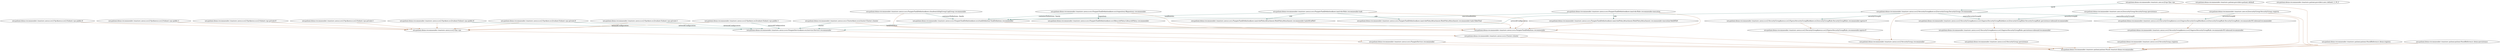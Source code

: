 strict digraph {
    Resource0 [label="urn:pulumi:demo-recommender::teastore::awsx:x:ec2:Vpc$aws:ec2/subnet:Subnet::vpc-private-0"];
    Resource0 -> Resource1 [color = "#AA6639"];
    Resource0 -> Resource2 [color = "#246C60", label = "networkConfiguration"];
    Resource3 [label="urn:pulumi:demo-recommender::teastore::awsx:x:ecs:FargateTaskDefinition$aws:iam/role:Role::recommender-task"];
    Resource3 -> Resource4 [color = "#246C60", label = "role"];
    Resource3 -> Resource5 [color = "#AA6639"];
    Resource3 -> Resource6 [color = "#246C60", label = "taskRoleArn"];
    Resource3 -> Resource7 [color = "#246C60", label = "role"];
    Resource8 [label="urn:pulumi:demo-recommender::teastore::awsx:x:ec2:SecurityGroup$awsx:x:ec2:EgressSecurityGroupRule$aws:ec2/securityGroupRule:SecurityGroupRule::recommender-egress-0"];
    Resource8 -> Resource9 [color = "#AA6639"];
    Resource10 [label="urn:pulumi:demo-recommender::teastore::awsx:x:ec2:SecurityGroup::recommender"];
    Resource10 -> Resource11 [color = "#AA6639"];
    Resource12 [label="urn:pulumi:demo-recommender::teastore::awsx:x:ec2:SecurityGroup::registry"];
    Resource12 -> Resource11 [color = "#AA6639"];
    Resource13 [label="urn:pulumi:demo-recommender::teastore::awsx:x:ecs:Cluster$aws:ecs/cluster:Cluster::cluster"];
    Resource13 -> Resource14 [color = "#AA6639"];
    Resource13 -> Resource2 [color = "#246C60", label = "cluster"];
    Resource15 [label="urn:pulumi:demo-recommender::teastore::aws:ec2/securityGroup:SecurityGroup::persistence"];
    Resource15 -> Resource11 [color = "#AA6639"];
    Resource15 -> Resource16 [color = "#246C60", label = "securityGroupId"];
    Resource17 [label="urn:pulumi:demo-recommender::teastore::aws:ec2/vpc:Vpc::vpc"];
    Resource17 -> Resource11 [color = "#AA6639"];
    Resource17 -> Resource18 [color = "#246C60", label = "vpcId"];
    Resource19 [label="urn:pulumi:demo-recommender::teastore::awsx:x:ec2:SecurityGroup$awsx:x:ec2:IngressSecurityGroupRule$aws:ec2/securityGroupRule:SecurityGroupRule::recommenderSG-inbound-recommender"];
    Resource19 -> Resource20 [color = "#AA6639"];
    Resource14 [label="urn:pulumi:demo-recommender::teastore::awsx:x:ecs:Cluster::cluster"];
    Resource14 -> Resource11 [color = "#AA6639"];
    Resource21 [label="urn:pulumi:demo-recommender::teastore::awsx:x:ec2:Vpc$awsx:x:ec2:Subnet::vpc-public-1"];
    Resource21 -> Resource1 [color = "#AA6639"];
    Resource22 [label="urn:pulumi:demo-recommender::teastore::aws:ec2/securityGroup:SecurityGroup::registry"];
    Resource22 -> Resource11 [color = "#AA6639"];
    Resource22 -> Resource19 [color = "#246C60", label = "securityGroupId"];
    Resource23 [label="urn:pulumi:demo-recommender::teastore::awsx:x:ecs:FargateTaskDefinition$aws:ecr/lifecyclePolicy:LifecyclePolicy::recommender"];
    Resource23 -> Resource5 [color = "#AA6639"];
    Resource24 [label="urn:pulumi:demo-recommender::teastore::pulumi:providers:pulumi::default"];
    Resource25 [label="urn:pulumi:demo-recommender::teastore::awsx:x:ec2:Vpc$aws:ec2/subnet:Subnet::vpc-public-1"];
    Resource25 -> Resource1 [color = "#AA6639"];
    Resource25 -> Resource2 [color = "#246C60", label = "networkConfiguration"];
    Resource16 [label="urn:pulumi:demo-recommender::teastore::awsx:x:ec2:SecurityGroup$awsx:x:ec2:IngressSecurityGroupRule$aws:ec2/securityGroupRule:SecurityGroupRule::persistence-inbound-recommender"];
    Resource16 -> Resource26 [color = "#AA6639"];
    Resource6 [label="urn:pulumi:demo-recommender::teastore::awsx:x:ecs:FargateTaskDefinition$aws:ecs/taskDefinition:TaskDefinition::recommender"];
    Resource6 -> Resource5 [color = "#AA6639"];
    Resource6 -> Resource2 [color = "#246C60", label = "taskDefinition"];
    Resource2 [label="urn:pulumi:demo-recommender::teastore::awsx:x:ecs:FargateService$aws:ecs/service:Service::recommender"];
    Resource2 -> Resource27 [color = "#AA6639"];
    Resource9 [label="urn:pulumi:demo-recommender::teastore::awsx:x:ec2:SecurityGroup$awsx:x:ec2:EgressSecurityGroupRule::recommender-egress-0"];
    Resource9 -> Resource10 [color = "#AA6639"];
    Resource20 [label="urn:pulumi:demo-recommender::teastore::awsx:x:ec2:SecurityGroup$awsx:x:ec2:IngressSecurityGroupRule::recommenderSG-inbound-recommender"];
    Resource20 -> Resource12 [color = "#AA6639"];
    Resource28 [label="urn:pulumi:demo-recommender::teastore::awsx:x:ecs:FargateTaskDefinition$aws:iam/role:Role::recommender-execution"];
    Resource28 -> Resource29 [color = "#246C60", label = "role"];
    Resource28 -> Resource6 [color = "#246C60", label = "executionRoleArn"];
    Resource28 -> Resource5 [color = "#AA6639"];
    Resource30 [label="urn:pulumi:demo-recommender::teastore::awsx:x:ecs:FargateTaskDefinition$aws:ecr/repository:Repository::recommender"];
    Resource30 -> Resource23 [color = "#246C60", label = "repository"];
    Resource30 -> Resource6 [color = "#246C60", label = "containerDefinitions, family"];
    Resource30 -> Resource5 [color = "#AA6639"];
    Resource31 [label="urn:pulumi:demo-recommender::teastore::awsx:x:ec2:Vpc$awsx:x:ec2:Subnet::vpc-private-0"];
    Resource31 -> Resource1 [color = "#AA6639"];
    Resource7 [label="urn:pulumi:demo-recommender::teastore::awsx:x:ecs:FargateTaskDefinition$aws:iam/rolePolicyAttachment:RolePolicyAttachment::recommender-task-fd1a00e5"];
    Resource7 -> Resource5 [color = "#AA6639"];
    Resource18 [label="urn:pulumi:demo-recommender::teastore::awsx:x:ec2:SecurityGroup$aws:ec2/securityGroup:SecurityGroup::recommender"];
    Resource18 -> Resource8 [color = "#246C60", label = "securityGroupId"];
    Resource18 -> Resource19 [color = "#246C60", label = "sourceSecurityGroupId"];
    Resource18 -> Resource16 [color = "#246C60", label = "sourceSecurityGroupId"];
    Resource18 -> Resource2 [color = "#246C60", label = "networkConfiguration"];
    Resource18 -> Resource10 [color = "#AA6639"];
    Resource26 [label="urn:pulumi:demo-recommender::teastore::awsx:x:ec2:SecurityGroup$awsx:x:ec2:IngressSecurityGroupRule::persistence-inbound-recommender"];
    Resource26 -> Resource32 [color = "#AA6639"];
    Resource4 [label="urn:pulumi:demo-recommender::teastore::awsx:x:ecs:FargateTaskDefinition$aws:iam/rolePolicyAttachment:RolePolicyAttachment::recommender-task-32be53a2"];
    Resource4 -> Resource5 [color = "#AA6639"];
    Resource33 [label="urn:pulumi:demo-recommender::teastore::awsx:x:ec2:Vpc$aws:ec2/subnet:Subnet::vpc-public-0"];
    Resource33 -> Resource1 [color = "#AA6639"];
    Resource33 -> Resource2 [color = "#246C60", label = "networkConfiguration"];
    Resource29 [label="urn:pulumi:demo-recommender::teastore::awsx:x:ecs:FargateTaskDefinition$aws:iam/rolePolicyAttachment:RolePolicyAttachment::recommender-execution-9a42f520"];
    Resource29 -> Resource5 [color = "#AA6639"];
    Resource34 [label="urn:pulumi:demo-recommender::teastore::pulumi:pulumi:StackReference::demo-registry"];
    Resource34 -> Resource11 [color = "#AA6639"];
    Resource1 [label="urn:pulumi:demo-recommender::teastore::awsx:x:ec2:Vpc::vpc"];
    Resource1 -> Resource11 [color = "#AA6639"];
    Resource35 [label="urn:pulumi:demo-recommender::teastore::awsx:x:ec2:Vpc$awsx:x:ec2:Subnet::vpc-private-1"];
    Resource35 -> Resource1 [color = "#AA6639"];
    Resource5 [label="urn:pulumi:demo-recommender::teastore::awsx:x:ecs:FargateTaskDefinition::recommender"];
    Resource5 -> Resource11 [color = "#AA6639"];
    Resource27 [label="urn:pulumi:demo-recommender::teastore::awsx:x:ecs:FargateService::recommender"];
    Resource27 -> Resource11 [color = "#AA6639"];
    Resource36 [label="urn:pulumi:demo-recommender::teastore::awsx:x:ec2:Vpc$awsx:x:ec2:Subnet::vpc-public-0"];
    Resource36 -> Resource1 [color = "#AA6639"];
    Resource37 [label="urn:pulumi:demo-recommender::teastore::awsx:x:ec2:Vpc$aws:ec2/subnet:Subnet::vpc-private-1"];
    Resource37 -> Resource1 [color = "#AA6639"];
    Resource37 -> Resource2 [color = "#246C60", label = "networkConfiguration"];
    Resource38 [label="urn:pulumi:demo-recommender::teastore::awsx:x:ecs:FargateTaskDefinition$aws:cloudwatch/logGroup:LogGroup::recommender"];
    Resource38 -> Resource5 [color = "#AA6639"];
    Resource38 -> Resource6 [color = "#246C60", label = "containerDefinitions, family"];
    Resource11 [label="urn:pulumi:demo-recommender::teastore::pulumi:pulumi:Stack::teastore-demo-recommender"];
    Resource39 [label="urn:pulumi:demo-recommender::teastore::pulumi:pulumi:StackReference::demo-persistence"];
    Resource39 -> Resource11 [color = "#AA6639"];
    Resource40 [label="urn:pulumi:demo-recommender::teastore::pulumi:providers:aws::default_3_19_3"];
    Resource32 [label="urn:pulumi:demo-recommender::teastore::awsx:x:ec2:SecurityGroup::persistence"];
    Resource32 -> Resource11 [color = "#AA6639"];
}
